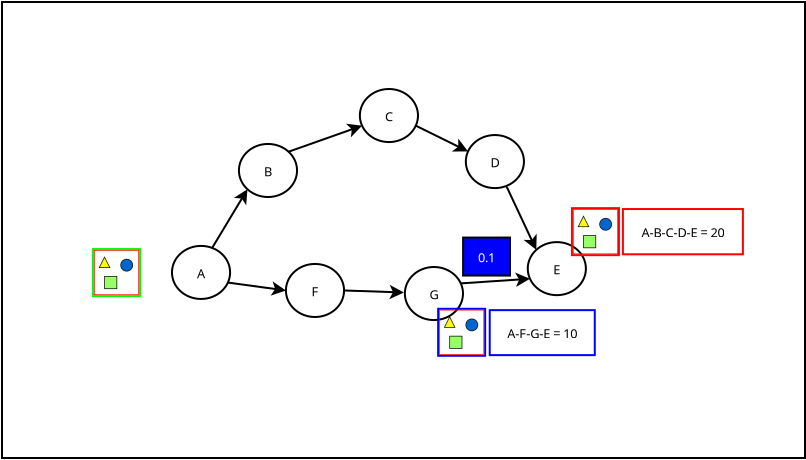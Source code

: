 <?xml version="1.0" encoding="UTF-8"?>
<dia:diagram xmlns:dia="http://www.lysator.liu.se/~alla/dia/">
  <dia:layer name="Hintergrund" visible="true" active="true">
    <dia:object type="Flowchart - Box" version="0" id="O0">
      <dia:attribute name="obj_pos">
        <dia:point val="7.045,3.455"/>
      </dia:attribute>
      <dia:attribute name="obj_bb">
        <dia:rectangle val="6.995,3.405;47.245,26.305"/>
      </dia:attribute>
      <dia:attribute name="elem_corner">
        <dia:point val="7.045,3.455"/>
      </dia:attribute>
      <dia:attribute name="elem_width">
        <dia:real val="40.15"/>
      </dia:attribute>
      <dia:attribute name="elem_height">
        <dia:real val="22.8"/>
      </dia:attribute>
      <dia:attribute name="show_background">
        <dia:boolean val="true"/>
      </dia:attribute>
      <dia:attribute name="padding">
        <dia:real val="0.5"/>
      </dia:attribute>
      <dia:attribute name="text">
        <dia:composite type="text">
          <dia:attribute name="string">
            <dia:string>##</dia:string>
          </dia:attribute>
          <dia:attribute name="font">
            <dia:font family="sans" style="0" name="Helvetica"/>
          </dia:attribute>
          <dia:attribute name="height">
            <dia:real val="0.8"/>
          </dia:attribute>
          <dia:attribute name="pos">
            <dia:point val="27.12,15.05"/>
          </dia:attribute>
          <dia:attribute name="color">
            <dia:color val="#000000"/>
          </dia:attribute>
          <dia:attribute name="alignment">
            <dia:enum val="1"/>
          </dia:attribute>
        </dia:composite>
      </dia:attribute>
    </dia:object>
    <dia:group>
      <dia:object type="Flowchart - Ellipse" version="0" id="O1">
        <dia:attribute name="obj_pos">
          <dia:point val="15.543,15.65"/>
        </dia:attribute>
        <dia:attribute name="obj_bb">
          <dia:rectangle val="15.493,15.6;18.5,18.353"/>
        </dia:attribute>
        <dia:attribute name="elem_corner">
          <dia:point val="15.543,15.65"/>
        </dia:attribute>
        <dia:attribute name="elem_width">
          <dia:real val="2.907"/>
        </dia:attribute>
        <dia:attribute name="elem_height">
          <dia:real val="2.653"/>
        </dia:attribute>
        <dia:attribute name="show_background">
          <dia:boolean val="true"/>
        </dia:attribute>
        <dia:attribute name="padding">
          <dia:real val="0.354"/>
        </dia:attribute>
        <dia:attribute name="text">
          <dia:composite type="text">
            <dia:attribute name="string">
              <dia:string>#A#</dia:string>
            </dia:attribute>
            <dia:attribute name="font">
              <dia:font family="sans" style="0" name="Helvetica"/>
            </dia:attribute>
            <dia:attribute name="height">
              <dia:real val="0.8"/>
            </dia:attribute>
            <dia:attribute name="pos">
              <dia:point val="16.997,17.172"/>
            </dia:attribute>
            <dia:attribute name="color">
              <dia:color val="#000000"/>
            </dia:attribute>
            <dia:attribute name="alignment">
              <dia:enum val="1"/>
            </dia:attribute>
          </dia:composite>
        </dia:attribute>
      </dia:object>
      <dia:object type="Flowchart - Ellipse" version="0" id="O2">
        <dia:attribute name="obj_pos">
          <dia:point val="18.891,10.553"/>
        </dia:attribute>
        <dia:attribute name="obj_bb">
          <dia:rectangle val="18.841,10.502;21.848,13.256"/>
        </dia:attribute>
        <dia:attribute name="elem_corner">
          <dia:point val="18.891,10.553"/>
        </dia:attribute>
        <dia:attribute name="elem_width">
          <dia:real val="2.907"/>
        </dia:attribute>
        <dia:attribute name="elem_height">
          <dia:real val="2.653"/>
        </dia:attribute>
        <dia:attribute name="show_background">
          <dia:boolean val="true"/>
        </dia:attribute>
        <dia:attribute name="padding">
          <dia:real val="0.354"/>
        </dia:attribute>
        <dia:attribute name="text">
          <dia:composite type="text">
            <dia:attribute name="string">
              <dia:string>#B#</dia:string>
            </dia:attribute>
            <dia:attribute name="font">
              <dia:font family="sans" style="0" name="Helvetica"/>
            </dia:attribute>
            <dia:attribute name="height">
              <dia:real val="0.8"/>
            </dia:attribute>
            <dia:attribute name="pos">
              <dia:point val="20.344,12.074"/>
            </dia:attribute>
            <dia:attribute name="color">
              <dia:color val="#000000"/>
            </dia:attribute>
            <dia:attribute name="alignment">
              <dia:enum val="1"/>
            </dia:attribute>
          </dia:composite>
        </dia:attribute>
      </dia:object>
      <dia:object type="Flowchart - Ellipse" version="0" id="O3">
        <dia:attribute name="obj_pos">
          <dia:point val="24.938,7.805"/>
        </dia:attribute>
        <dia:attribute name="obj_bb">
          <dia:rectangle val="24.888,7.755;27.895,10.508"/>
        </dia:attribute>
        <dia:attribute name="elem_corner">
          <dia:point val="24.938,7.805"/>
        </dia:attribute>
        <dia:attribute name="elem_width">
          <dia:real val="2.907"/>
        </dia:attribute>
        <dia:attribute name="elem_height">
          <dia:real val="2.653"/>
        </dia:attribute>
        <dia:attribute name="show_background">
          <dia:boolean val="true"/>
        </dia:attribute>
        <dia:attribute name="padding">
          <dia:real val="0.354"/>
        </dia:attribute>
        <dia:attribute name="text">
          <dia:composite type="text">
            <dia:attribute name="string">
              <dia:string>#C#</dia:string>
            </dia:attribute>
            <dia:attribute name="font">
              <dia:font family="sans" style="0" name="Helvetica"/>
            </dia:attribute>
            <dia:attribute name="height">
              <dia:real val="0.8"/>
            </dia:attribute>
            <dia:attribute name="pos">
              <dia:point val="26.392,9.327"/>
            </dia:attribute>
            <dia:attribute name="color">
              <dia:color val="#000000"/>
            </dia:attribute>
            <dia:attribute name="alignment">
              <dia:enum val="1"/>
            </dia:attribute>
          </dia:composite>
        </dia:attribute>
      </dia:object>
      <dia:object type="Flowchart - Ellipse" version="0" id="O4">
        <dia:attribute name="obj_pos">
          <dia:point val="30.236,10.107"/>
        </dia:attribute>
        <dia:attribute name="obj_bb">
          <dia:rectangle val="30.186,10.057;33.193,12.811"/>
        </dia:attribute>
        <dia:attribute name="elem_corner">
          <dia:point val="30.236,10.107"/>
        </dia:attribute>
        <dia:attribute name="elem_width">
          <dia:real val="2.907"/>
        </dia:attribute>
        <dia:attribute name="elem_height">
          <dia:real val="2.653"/>
        </dia:attribute>
        <dia:attribute name="show_background">
          <dia:boolean val="true"/>
        </dia:attribute>
        <dia:attribute name="padding">
          <dia:real val="0.354"/>
        </dia:attribute>
        <dia:attribute name="text">
          <dia:composite type="text">
            <dia:attribute name="string">
              <dia:string>#D#</dia:string>
            </dia:attribute>
            <dia:attribute name="font">
              <dia:font family="sans" style="0" name="Helvetica"/>
            </dia:attribute>
            <dia:attribute name="height">
              <dia:real val="0.8"/>
            </dia:attribute>
            <dia:attribute name="pos">
              <dia:point val="31.689,11.629"/>
            </dia:attribute>
            <dia:attribute name="color">
              <dia:color val="#000000"/>
            </dia:attribute>
            <dia:attribute name="alignment">
              <dia:enum val="1"/>
            </dia:attribute>
          </dia:composite>
        </dia:attribute>
      </dia:object>
      <dia:object type="Flowchart - Ellipse" version="0" id="O5">
        <dia:attribute name="obj_pos">
          <dia:point val="33.333,15.46"/>
        </dia:attribute>
        <dia:attribute name="obj_bb">
          <dia:rectangle val="33.283,15.41;36.29,18.163"/>
        </dia:attribute>
        <dia:attribute name="elem_corner">
          <dia:point val="33.333,15.46"/>
        </dia:attribute>
        <dia:attribute name="elem_width">
          <dia:real val="2.907"/>
        </dia:attribute>
        <dia:attribute name="elem_height">
          <dia:real val="2.653"/>
        </dia:attribute>
        <dia:attribute name="show_background">
          <dia:boolean val="true"/>
        </dia:attribute>
        <dia:attribute name="padding">
          <dia:real val="0.354"/>
        </dia:attribute>
        <dia:attribute name="text">
          <dia:composite type="text">
            <dia:attribute name="string">
              <dia:string>#E#</dia:string>
            </dia:attribute>
            <dia:attribute name="font">
              <dia:font family="sans" style="0" name="Helvetica"/>
            </dia:attribute>
            <dia:attribute name="height">
              <dia:real val="0.8"/>
            </dia:attribute>
            <dia:attribute name="pos">
              <dia:point val="34.787,16.982"/>
            </dia:attribute>
            <dia:attribute name="color">
              <dia:color val="#000000"/>
            </dia:attribute>
            <dia:attribute name="alignment">
              <dia:enum val="1"/>
            </dia:attribute>
          </dia:composite>
        </dia:attribute>
      </dia:object>
      <dia:object type="Flowchart - Ellipse" version="0" id="O6">
        <dia:attribute name="obj_pos">
          <dia:point val="21.241,16.552"/>
        </dia:attribute>
        <dia:attribute name="obj_bb">
          <dia:rectangle val="21.191,16.503;24.198,19.256"/>
        </dia:attribute>
        <dia:attribute name="elem_corner">
          <dia:point val="21.241,16.552"/>
        </dia:attribute>
        <dia:attribute name="elem_width">
          <dia:real val="2.907"/>
        </dia:attribute>
        <dia:attribute name="elem_height">
          <dia:real val="2.653"/>
        </dia:attribute>
        <dia:attribute name="show_background">
          <dia:boolean val="true"/>
        </dia:attribute>
        <dia:attribute name="padding">
          <dia:real val="0.354"/>
        </dia:attribute>
        <dia:attribute name="text">
          <dia:composite type="text">
            <dia:attribute name="string">
              <dia:string>#F#</dia:string>
            </dia:attribute>
            <dia:attribute name="font">
              <dia:font family="sans" style="0" name="Helvetica"/>
            </dia:attribute>
            <dia:attribute name="height">
              <dia:real val="0.8"/>
            </dia:attribute>
            <dia:attribute name="pos">
              <dia:point val="22.694,18.074"/>
            </dia:attribute>
            <dia:attribute name="color">
              <dia:color val="#000000"/>
            </dia:attribute>
            <dia:attribute name="alignment">
              <dia:enum val="1"/>
            </dia:attribute>
          </dia:composite>
        </dia:attribute>
      </dia:object>
      <dia:object type="Flowchart - Ellipse" version="0" id="O7">
        <dia:attribute name="obj_pos">
          <dia:point val="27.188,16.705"/>
        </dia:attribute>
        <dia:attribute name="obj_bb">
          <dia:rectangle val="27.138,16.655;30.145,19.408"/>
        </dia:attribute>
        <dia:attribute name="elem_corner">
          <dia:point val="27.188,16.705"/>
        </dia:attribute>
        <dia:attribute name="elem_width">
          <dia:real val="2.907"/>
        </dia:attribute>
        <dia:attribute name="elem_height">
          <dia:real val="2.653"/>
        </dia:attribute>
        <dia:attribute name="show_background">
          <dia:boolean val="true"/>
        </dia:attribute>
        <dia:attribute name="padding">
          <dia:real val="0.354"/>
        </dia:attribute>
        <dia:attribute name="text">
          <dia:composite type="text">
            <dia:attribute name="string">
              <dia:string>#G#</dia:string>
            </dia:attribute>
            <dia:attribute name="font">
              <dia:font family="sans" style="0" name="Helvetica"/>
            </dia:attribute>
            <dia:attribute name="height">
              <dia:real val="0.8"/>
            </dia:attribute>
            <dia:attribute name="pos">
              <dia:point val="28.642,18.227"/>
            </dia:attribute>
            <dia:attribute name="color">
              <dia:color val="#000000"/>
            </dia:attribute>
            <dia:attribute name="alignment">
              <dia:enum val="1"/>
            </dia:attribute>
          </dia:composite>
        </dia:attribute>
      </dia:object>
      <dia:object type="Standard - Line" version="0" id="O8">
        <dia:attribute name="obj_pos">
          <dia:point val="18.339,17.484"/>
        </dia:attribute>
        <dia:attribute name="obj_bb">
          <dia:rectangle val="18.283,17.428;21.352,18.155"/>
        </dia:attribute>
        <dia:attribute name="conn_endpoints">
          <dia:point val="18.339,17.484"/>
          <dia:point val="21.241,17.879"/>
        </dia:attribute>
        <dia:attribute name="numcp">
          <dia:int val="1"/>
        </dia:attribute>
        <dia:attribute name="end_arrow">
          <dia:enum val="22"/>
        </dia:attribute>
        <dia:attribute name="end_arrow_length">
          <dia:real val="0.5"/>
        </dia:attribute>
        <dia:attribute name="end_arrow_width">
          <dia:real val="0.5"/>
        </dia:attribute>
        <dia:connections>
          <dia:connection handle="0" to="O1" connection="15"/>
          <dia:connection handle="1" to="O6" connection="8"/>
        </dia:connections>
      </dia:object>
      <dia:object type="Standard - Line" version="0" id="O9">
        <dia:attribute name="obj_pos">
          <dia:point val="24.148,17.879"/>
        </dia:attribute>
        <dia:attribute name="obj_bb">
          <dia:rectangle val="24.096,17.598;27.251,18.322"/>
        </dia:attribute>
        <dia:attribute name="conn_endpoints">
          <dia:point val="24.148,17.879"/>
          <dia:point val="27.14,17.981"/>
        </dia:attribute>
        <dia:attribute name="numcp">
          <dia:int val="1"/>
        </dia:attribute>
        <dia:attribute name="end_arrow">
          <dia:enum val="22"/>
        </dia:attribute>
        <dia:attribute name="end_arrow_length">
          <dia:real val="0.5"/>
        </dia:attribute>
        <dia:attribute name="end_arrow_width">
          <dia:real val="0.5"/>
        </dia:attribute>
        <dia:connections>
          <dia:connection handle="0" to="O6" connection="0"/>
          <dia:connection handle="1" to="O7" connection="16"/>
        </dia:connections>
      </dia:object>
      <dia:object type="Standard - Line" version="0" id="O10">
        <dia:attribute name="obj_pos">
          <dia:point val="29.984,17.524"/>
        </dia:attribute>
        <dia:attribute name="obj_bb">
          <dia:rectangle val="29.931,16.974;33.556,17.696"/>
        </dia:attribute>
        <dia:attribute name="conn_endpoints">
          <dia:point val="29.984,17.524"/>
          <dia:point val="33.444,17.294"/>
        </dia:attribute>
        <dia:attribute name="numcp">
          <dia:int val="1"/>
        </dia:attribute>
        <dia:attribute name="end_arrow">
          <dia:enum val="22"/>
        </dia:attribute>
        <dia:attribute name="end_arrow_length">
          <dia:real val="0.5"/>
        </dia:attribute>
        <dia:attribute name="end_arrow_width">
          <dia:real val="0.5"/>
        </dia:attribute>
        <dia:connections>
          <dia:connection handle="0" to="O7" connection="1"/>
          <dia:connection handle="1" to="O5" connection="9"/>
        </dia:connections>
      </dia:object>
      <dia:object type="Standard - Line" version="0" id="O11">
        <dia:attribute name="obj_pos">
          <dia:point val="17.553,15.751"/>
        </dia:attribute>
        <dia:attribute name="obj_bb">
          <dia:rectangle val="17.484,12.722;19.386,15.82"/>
        </dia:attribute>
        <dia:attribute name="conn_endpoints">
          <dia:point val="17.553,15.751"/>
          <dia:point val="19.317,12.817"/>
        </dia:attribute>
        <dia:attribute name="numcp">
          <dia:int val="1"/>
        </dia:attribute>
        <dia:attribute name="end_arrow">
          <dia:enum val="22"/>
        </dia:attribute>
        <dia:attribute name="end_arrow_length">
          <dia:real val="0.5"/>
        </dia:attribute>
        <dia:attribute name="end_arrow_width">
          <dia:real val="0.5"/>
        </dia:attribute>
        <dia:connections>
          <dia:connection handle="0" to="O1" connection="3"/>
          <dia:connection handle="1" to="O2" connection="10"/>
        </dia:connections>
      </dia:object>
      <dia:object type="Standard - Line" version="0" id="O12">
        <dia:attribute name="obj_pos">
          <dia:point val="21.372,10.941"/>
        </dia:attribute>
        <dia:attribute name="obj_bb">
          <dia:rectangle val="21.308,9.5;25.154,11.005"/>
        </dia:attribute>
        <dia:attribute name="conn_endpoints">
          <dia:point val="21.372,10.941"/>
          <dia:point val="25.049,9.639"/>
        </dia:attribute>
        <dia:attribute name="numcp">
          <dia:int val="1"/>
        </dia:attribute>
        <dia:attribute name="end_arrow">
          <dia:enum val="22"/>
        </dia:attribute>
        <dia:attribute name="end_arrow_length">
          <dia:real val="0.5"/>
        </dia:attribute>
        <dia:attribute name="end_arrow_width">
          <dia:real val="0.5"/>
        </dia:attribute>
        <dia:connections>
          <dia:connection handle="0" to="O2" connection="2"/>
          <dia:connection handle="1" to="O3" connection="9"/>
        </dia:connections>
      </dia:object>
      <dia:object type="Standard - Line" version="0" id="O13">
        <dia:attribute name="obj_pos">
          <dia:point val="27.734,9.639"/>
        </dia:attribute>
        <dia:attribute name="obj_bb">
          <dia:rectangle val="27.667,9.572;30.447,11.0"/>
        </dia:attribute>
        <dia:attribute name="conn_endpoints">
          <dia:point val="27.734,9.639"/>
          <dia:point val="30.346,10.927"/>
        </dia:attribute>
        <dia:attribute name="numcp">
          <dia:int val="1"/>
        </dia:attribute>
        <dia:attribute name="end_arrow">
          <dia:enum val="22"/>
        </dia:attribute>
        <dia:attribute name="end_arrow_length">
          <dia:real val="0.5"/>
        </dia:attribute>
        <dia:attribute name="end_arrow_width">
          <dia:real val="0.5"/>
        </dia:attribute>
        <dia:connections>
          <dia:connection handle="0" to="O3" connection="15"/>
          <dia:connection handle="1" to="O4" connection="7"/>
        </dia:connections>
      </dia:object>
      <dia:object type="Standard - Line" version="0" id="O14">
        <dia:attribute name="obj_pos">
          <dia:point val="32.282,12.698"/>
        </dia:attribute>
        <dia:attribute name="obj_bb">
          <dia:rectangle val="32.215,12.632;33.843,15.95"/>
        </dia:attribute>
        <dia:attribute name="conn_endpoints">
          <dia:point val="32.282,12.698"/>
          <dia:point val="33.759,15.849"/>
        </dia:attribute>
        <dia:attribute name="numcp">
          <dia:int val="1"/>
        </dia:attribute>
        <dia:attribute name="end_arrow">
          <dia:enum val="22"/>
        </dia:attribute>
        <dia:attribute name="end_arrow_length">
          <dia:real val="0.5"/>
        </dia:attribute>
        <dia:attribute name="end_arrow_width">
          <dia:real val="0.5"/>
        </dia:attribute>
        <dia:connections>
          <dia:connection handle="0" to="O4" connection="16"/>
          <dia:connection handle="1" to="O5" connection="6"/>
        </dia:connections>
      </dia:object>
      <dia:object type="Standard - Image" version="0" id="O15">
        <dia:attribute name="obj_pos">
          <dia:point val="11.645,15.858"/>
        </dia:attribute>
        <dia:attribute name="obj_bb">
          <dia:rectangle val="11.595,15.808;13.945,18.158"/>
        </dia:attribute>
        <dia:attribute name="elem_corner">
          <dia:point val="11.645,15.858"/>
        </dia:attribute>
        <dia:attribute name="elem_width">
          <dia:real val="2.25"/>
        </dia:attribute>
        <dia:attribute name="elem_height">
          <dia:real val="2.25"/>
        </dia:attribute>
        <dia:attribute name="border_color">
          <dia:color val="#00ff00"/>
        </dia:attribute>
        <dia:attribute name="draw_border">
          <dia:boolean val="true"/>
        </dia:attribute>
        <dia:attribute name="keep_aspect">
          <dia:boolean val="true"/>
        </dia:attribute>
        <dia:attribute name="file">
          <dia:string>#ant.png#</dia:string>
        </dia:attribute>
      </dia:object>
      <dia:object type="Flowchart - Box" version="0" id="O16">
        <dia:attribute name="obj_pos">
          <dia:point val="30.1,15.233"/>
        </dia:attribute>
        <dia:attribute name="obj_bb">
          <dia:rectangle val="30.05,15.183;32.494,17.183"/>
        </dia:attribute>
        <dia:attribute name="elem_corner">
          <dia:point val="30.1,15.233"/>
        </dia:attribute>
        <dia:attribute name="elem_width">
          <dia:real val="2.344"/>
        </dia:attribute>
        <dia:attribute name="elem_height">
          <dia:real val="1.9"/>
        </dia:attribute>
        <dia:attribute name="border_width">
          <dia:real val="0.1"/>
        </dia:attribute>
        <dia:attribute name="inner_color">
          <dia:color val="#0000ff"/>
        </dia:attribute>
        <dia:attribute name="show_background">
          <dia:boolean val="true"/>
        </dia:attribute>
        <dia:attribute name="padding">
          <dia:real val="0.5"/>
        </dia:attribute>
        <dia:attribute name="text">
          <dia:composite type="text">
            <dia:attribute name="string">
              <dia:string>#0.1#</dia:string>
            </dia:attribute>
            <dia:attribute name="font">
              <dia:font family="sans" style="0" name="Helvetica"/>
            </dia:attribute>
            <dia:attribute name="height">
              <dia:real val="0.8"/>
            </dia:attribute>
            <dia:attribute name="pos">
              <dia:point val="31.272,16.378"/>
            </dia:attribute>
            <dia:attribute name="color">
              <dia:color val="#ffffff"/>
            </dia:attribute>
            <dia:attribute name="alignment">
              <dia:enum val="1"/>
            </dia:attribute>
          </dia:composite>
        </dia:attribute>
      </dia:object>
      <dia:object type="Standard - Text" version="1" id="O17">
        <dia:attribute name="obj_pos">
          <dia:point val="31.471,21.864"/>
        </dia:attribute>
        <dia:attribute name="obj_bb">
          <dia:rectangle val="31.471,21.269;31.471,22.014"/>
        </dia:attribute>
        <dia:attribute name="text">
          <dia:composite type="text">
            <dia:attribute name="string">
              <dia:string>##</dia:string>
            </dia:attribute>
            <dia:attribute name="font">
              <dia:font family="sans" style="0" name="Helvetica"/>
            </dia:attribute>
            <dia:attribute name="height">
              <dia:real val="0.8"/>
            </dia:attribute>
            <dia:attribute name="pos">
              <dia:point val="31.471,21.864"/>
            </dia:attribute>
            <dia:attribute name="color">
              <dia:color val="#000000"/>
            </dia:attribute>
            <dia:attribute name="alignment">
              <dia:enum val="0"/>
            </dia:attribute>
          </dia:composite>
        </dia:attribute>
        <dia:attribute name="valign">
          <dia:enum val="3"/>
        </dia:attribute>
      </dia:object>
      <dia:group>
        <dia:object type="Standard - Image" version="0" id="O18">
          <dia:attribute name="obj_pos">
            <dia:point val="28.902,18.844"/>
          </dia:attribute>
          <dia:attribute name="obj_bb">
            <dia:rectangle val="28.852,18.794;31.202,21.144"/>
          </dia:attribute>
          <dia:attribute name="elem_corner">
            <dia:point val="28.902,18.844"/>
          </dia:attribute>
          <dia:attribute name="elem_width">
            <dia:real val="2.25"/>
          </dia:attribute>
          <dia:attribute name="elem_height">
            <dia:real val="2.25"/>
          </dia:attribute>
          <dia:attribute name="border_color">
            <dia:color val="#0000ff"/>
          </dia:attribute>
          <dia:attribute name="draw_border">
            <dia:boolean val="true"/>
          </dia:attribute>
          <dia:attribute name="keep_aspect">
            <dia:boolean val="true"/>
          </dia:attribute>
          <dia:attribute name="file">
            <dia:string>#ant.png#</dia:string>
          </dia:attribute>
        </dia:object>
        <dia:object type="Flowchart - Box" version="0" id="O19">
          <dia:attribute name="obj_pos">
            <dia:point val="31.431,18.862"/>
          </dia:attribute>
          <dia:attribute name="obj_bb">
            <dia:rectangle val="31.381,18.812;36.734,21.162"/>
          </dia:attribute>
          <dia:attribute name="elem_corner">
            <dia:point val="31.431,18.862"/>
          </dia:attribute>
          <dia:attribute name="elem_width">
            <dia:real val="5.253"/>
          </dia:attribute>
          <dia:attribute name="elem_height">
            <dia:real val="2.25"/>
          </dia:attribute>
          <dia:attribute name="border_width">
            <dia:real val="0.1"/>
          </dia:attribute>
          <dia:attribute name="border_color">
            <dia:color val="#0000ff"/>
          </dia:attribute>
          <dia:attribute name="show_background">
            <dia:boolean val="true"/>
          </dia:attribute>
          <dia:attribute name="padding">
            <dia:real val="0.5"/>
          </dia:attribute>
          <dia:attribute name="text">
            <dia:composite type="text">
              <dia:attribute name="string">
                <dia:string>#A-F-G-E = 10#</dia:string>
              </dia:attribute>
              <dia:attribute name="font">
                <dia:font family="sans" style="0" name="Helvetica"/>
              </dia:attribute>
              <dia:attribute name="height">
                <dia:real val="0.8"/>
              </dia:attribute>
              <dia:attribute name="pos">
                <dia:point val="34.057,20.182"/>
              </dia:attribute>
              <dia:attribute name="color">
                <dia:color val="#000000"/>
              </dia:attribute>
              <dia:attribute name="alignment">
                <dia:enum val="1"/>
              </dia:attribute>
            </dia:composite>
          </dia:attribute>
        </dia:object>
      </dia:group>
      <dia:group>
        <dia:object type="Standard - Image" version="0" id="O20">
          <dia:attribute name="obj_pos">
            <dia:point val="35.592,13.813"/>
          </dia:attribute>
          <dia:attribute name="obj_bb">
            <dia:rectangle val="35.542,13.763;37.892,16.113"/>
          </dia:attribute>
          <dia:attribute name="elem_corner">
            <dia:point val="35.592,13.813"/>
          </dia:attribute>
          <dia:attribute name="elem_width">
            <dia:real val="2.25"/>
          </dia:attribute>
          <dia:attribute name="elem_height">
            <dia:real val="2.25"/>
          </dia:attribute>
          <dia:attribute name="border_color">
            <dia:color val="#ff0000"/>
          </dia:attribute>
          <dia:attribute name="draw_border">
            <dia:boolean val="true"/>
          </dia:attribute>
          <dia:attribute name="keep_aspect">
            <dia:boolean val="true"/>
          </dia:attribute>
          <dia:attribute name="file">
            <dia:string>#ant.png#</dia:string>
          </dia:attribute>
        </dia:object>
        <dia:object type="Flowchart - Box" version="0" id="O21">
          <dia:attribute name="obj_pos">
            <dia:point val="38.09,13.807"/>
          </dia:attribute>
          <dia:attribute name="obj_bb">
            <dia:rectangle val="38.041,13.757;44.141,16.12"/>
          </dia:attribute>
          <dia:attribute name="elem_corner">
            <dia:point val="38.09,13.807"/>
          </dia:attribute>
          <dia:attribute name="elem_width">
            <dia:real val="6.0"/>
          </dia:attribute>
          <dia:attribute name="elem_height">
            <dia:real val="2.263"/>
          </dia:attribute>
          <dia:attribute name="border_width">
            <dia:real val="0.1"/>
          </dia:attribute>
          <dia:attribute name="border_color">
            <dia:color val="#ff0000"/>
          </dia:attribute>
          <dia:attribute name="show_background">
            <dia:boolean val="true"/>
          </dia:attribute>
          <dia:attribute name="padding">
            <dia:real val="0.5"/>
          </dia:attribute>
          <dia:attribute name="text">
            <dia:composite type="text">
              <dia:attribute name="string">
                <dia:string>#A-B-C-D-E = 20#</dia:string>
              </dia:attribute>
              <dia:attribute name="font">
                <dia:font family="sans" style="0" name="Helvetica"/>
              </dia:attribute>
              <dia:attribute name="height">
                <dia:real val="0.8"/>
              </dia:attribute>
              <dia:attribute name="pos">
                <dia:point val="41.09,15.133"/>
              </dia:attribute>
              <dia:attribute name="color">
                <dia:color val="#000000"/>
              </dia:attribute>
              <dia:attribute name="alignment">
                <dia:enum val="1"/>
              </dia:attribute>
            </dia:composite>
          </dia:attribute>
        </dia:object>
      </dia:group>
    </dia:group>
  </dia:layer>
</dia:diagram>

